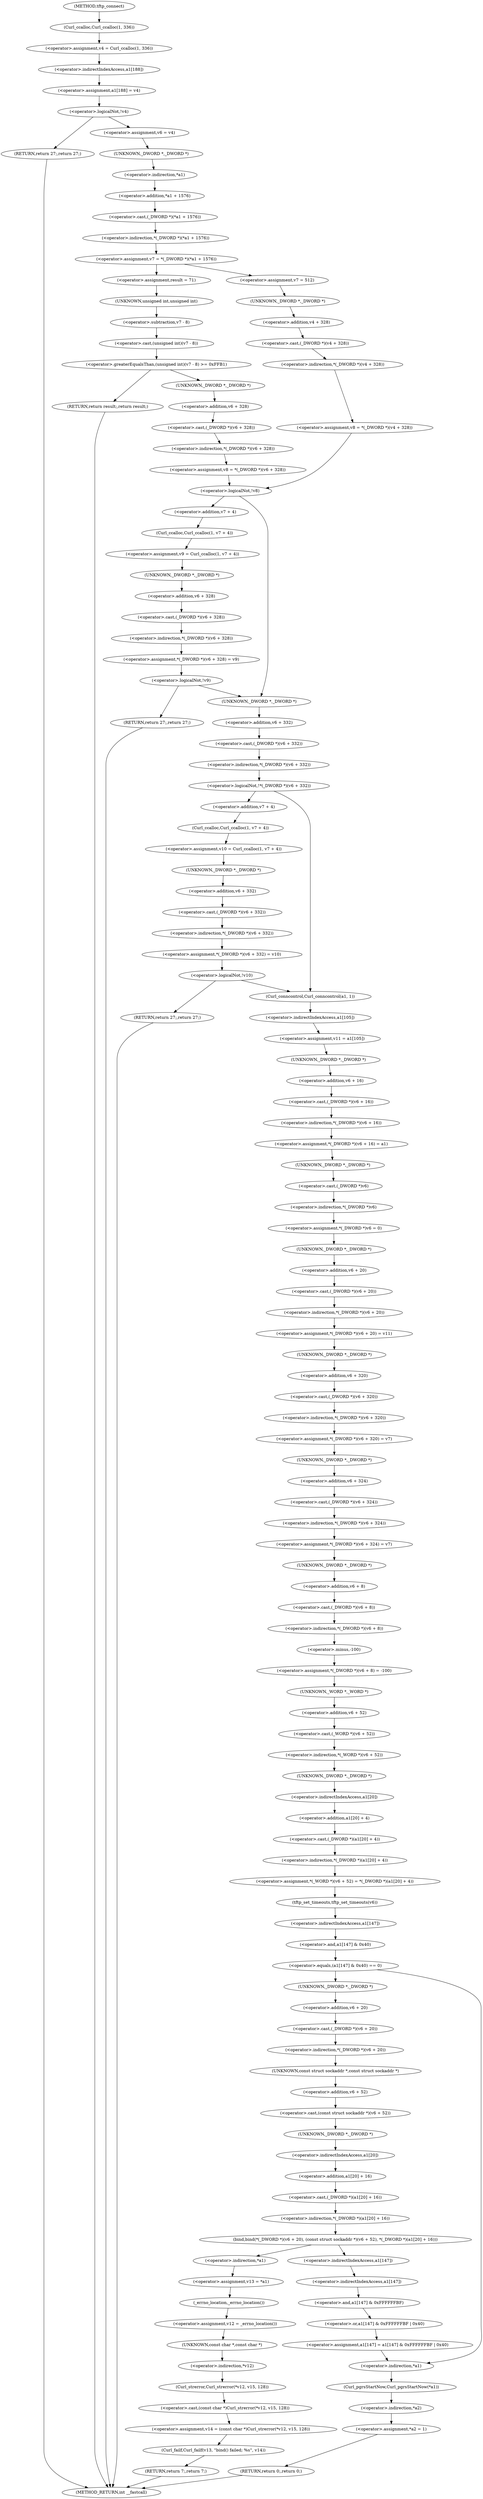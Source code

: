 digraph tftp_connect {  
"1000129" [label = "(<operator>.assignment,v4 = Curl_ccalloc(1, 336))" ]
"1000131" [label = "(Curl_ccalloc,Curl_ccalloc(1, 336))" ]
"1000134" [label = "(<operator>.assignment,a1[188] = v4)" ]
"1000135" [label = "(<operator>.indirectIndexAccess,a1[188])" ]
"1000140" [label = "(<operator>.logicalNot,!v4)" ]
"1000142" [label = "(RETURN,return 27;,return 27;)" ]
"1000144" [label = "(<operator>.assignment,v6 = v4)" ]
"1000147" [label = "(<operator>.assignment,v7 = *(_DWORD *)(*a1 + 1576))" ]
"1000149" [label = "(<operator>.indirection,*(_DWORD *)(*a1 + 1576))" ]
"1000150" [label = "(<operator>.cast,(_DWORD *)(*a1 + 1576))" ]
"1000151" [label = "(UNKNOWN,_DWORD *,_DWORD *)" ]
"1000152" [label = "(<operator>.addition,*a1 + 1576)" ]
"1000153" [label = "(<operator>.indirection,*a1)" ]
"1000159" [label = "(<operator>.assignment,result = 71)" ]
"1000163" [label = "(<operator>.greaterEqualsThan,(unsigned int)(v7 - 8) >= 0xFFB1)" ]
"1000164" [label = "(<operator>.cast,(unsigned int)(v7 - 8))" ]
"1000165" [label = "(UNKNOWN,unsigned int,unsigned int)" ]
"1000166" [label = "(<operator>.subtraction,v7 - 8)" ]
"1000170" [label = "(RETURN,return result;,return result;)" ]
"1000172" [label = "(<operator>.assignment,v8 = *(_DWORD *)(v6 + 328))" ]
"1000174" [label = "(<operator>.indirection,*(_DWORD *)(v6 + 328))" ]
"1000175" [label = "(<operator>.cast,(_DWORD *)(v6 + 328))" ]
"1000176" [label = "(UNKNOWN,_DWORD *,_DWORD *)" ]
"1000177" [label = "(<operator>.addition,v6 + 328)" ]
"1000182" [label = "(<operator>.assignment,v7 = 512)" ]
"1000185" [label = "(<operator>.assignment,v8 = *(_DWORD *)(v4 + 328))" ]
"1000187" [label = "(<operator>.indirection,*(_DWORD *)(v4 + 328))" ]
"1000188" [label = "(<operator>.cast,(_DWORD *)(v4 + 328))" ]
"1000189" [label = "(UNKNOWN,_DWORD *,_DWORD *)" ]
"1000190" [label = "(<operator>.addition,v4 + 328)" ]
"1000194" [label = "(<operator>.logicalNot,!v8)" ]
"1000197" [label = "(<operator>.assignment,v9 = Curl_ccalloc(1, v7 + 4))" ]
"1000199" [label = "(Curl_ccalloc,Curl_ccalloc(1, v7 + 4))" ]
"1000201" [label = "(<operator>.addition,v7 + 4)" ]
"1000204" [label = "(<operator>.assignment,*(_DWORD *)(v6 + 328) = v9)" ]
"1000205" [label = "(<operator>.indirection,*(_DWORD *)(v6 + 328))" ]
"1000206" [label = "(<operator>.cast,(_DWORD *)(v6 + 328))" ]
"1000207" [label = "(UNKNOWN,_DWORD *,_DWORD *)" ]
"1000208" [label = "(<operator>.addition,v6 + 328)" ]
"1000213" [label = "(<operator>.logicalNot,!v9)" ]
"1000215" [label = "(RETURN,return 27;,return 27;)" ]
"1000218" [label = "(<operator>.logicalNot,!*(_DWORD *)(v6 + 332))" ]
"1000219" [label = "(<operator>.indirection,*(_DWORD *)(v6 + 332))" ]
"1000220" [label = "(<operator>.cast,(_DWORD *)(v6 + 332))" ]
"1000221" [label = "(UNKNOWN,_DWORD *,_DWORD *)" ]
"1000222" [label = "(<operator>.addition,v6 + 332)" ]
"1000226" [label = "(<operator>.assignment,v10 = Curl_ccalloc(1, v7 + 4))" ]
"1000228" [label = "(Curl_ccalloc,Curl_ccalloc(1, v7 + 4))" ]
"1000230" [label = "(<operator>.addition,v7 + 4)" ]
"1000233" [label = "(<operator>.assignment,*(_DWORD *)(v6 + 332) = v10)" ]
"1000234" [label = "(<operator>.indirection,*(_DWORD *)(v6 + 332))" ]
"1000235" [label = "(<operator>.cast,(_DWORD *)(v6 + 332))" ]
"1000236" [label = "(UNKNOWN,_DWORD *,_DWORD *)" ]
"1000237" [label = "(<operator>.addition,v6 + 332)" ]
"1000242" [label = "(<operator>.logicalNot,!v10)" ]
"1000244" [label = "(RETURN,return 27;,return 27;)" ]
"1000246" [label = "(Curl_conncontrol,Curl_conncontrol(a1, 1))" ]
"1000249" [label = "(<operator>.assignment,v11 = a1[105])" ]
"1000251" [label = "(<operator>.indirectIndexAccess,a1[105])" ]
"1000254" [label = "(<operator>.assignment,*(_DWORD *)(v6 + 16) = a1)" ]
"1000255" [label = "(<operator>.indirection,*(_DWORD *)(v6 + 16))" ]
"1000256" [label = "(<operator>.cast,(_DWORD *)(v6 + 16))" ]
"1000257" [label = "(UNKNOWN,_DWORD *,_DWORD *)" ]
"1000258" [label = "(<operator>.addition,v6 + 16)" ]
"1000262" [label = "(<operator>.assignment,*(_DWORD *)v6 = 0)" ]
"1000263" [label = "(<operator>.indirection,*(_DWORD *)v6)" ]
"1000264" [label = "(<operator>.cast,(_DWORD *)v6)" ]
"1000265" [label = "(UNKNOWN,_DWORD *,_DWORD *)" ]
"1000268" [label = "(<operator>.assignment,*(_DWORD *)(v6 + 20) = v11)" ]
"1000269" [label = "(<operator>.indirection,*(_DWORD *)(v6 + 20))" ]
"1000270" [label = "(<operator>.cast,(_DWORD *)(v6 + 20))" ]
"1000271" [label = "(UNKNOWN,_DWORD *,_DWORD *)" ]
"1000272" [label = "(<operator>.addition,v6 + 20)" ]
"1000276" [label = "(<operator>.assignment,*(_DWORD *)(v6 + 320) = v7)" ]
"1000277" [label = "(<operator>.indirection,*(_DWORD *)(v6 + 320))" ]
"1000278" [label = "(<operator>.cast,(_DWORD *)(v6 + 320))" ]
"1000279" [label = "(UNKNOWN,_DWORD *,_DWORD *)" ]
"1000280" [label = "(<operator>.addition,v6 + 320)" ]
"1000284" [label = "(<operator>.assignment,*(_DWORD *)(v6 + 324) = v7)" ]
"1000285" [label = "(<operator>.indirection,*(_DWORD *)(v6 + 324))" ]
"1000286" [label = "(<operator>.cast,(_DWORD *)(v6 + 324))" ]
"1000287" [label = "(UNKNOWN,_DWORD *,_DWORD *)" ]
"1000288" [label = "(<operator>.addition,v6 + 324)" ]
"1000292" [label = "(<operator>.assignment,*(_DWORD *)(v6 + 8) = -100)" ]
"1000293" [label = "(<operator>.indirection,*(_DWORD *)(v6 + 8))" ]
"1000294" [label = "(<operator>.cast,(_DWORD *)(v6 + 8))" ]
"1000295" [label = "(UNKNOWN,_DWORD *,_DWORD *)" ]
"1000296" [label = "(<operator>.addition,v6 + 8)" ]
"1000299" [label = "(<operator>.minus,-100)" ]
"1000301" [label = "(<operator>.assignment,*(_WORD *)(v6 + 52) = *(_DWORD *)(a1[20] + 4))" ]
"1000302" [label = "(<operator>.indirection,*(_WORD *)(v6 + 52))" ]
"1000303" [label = "(<operator>.cast,(_WORD *)(v6 + 52))" ]
"1000304" [label = "(UNKNOWN,_WORD *,_WORD *)" ]
"1000305" [label = "(<operator>.addition,v6 + 52)" ]
"1000308" [label = "(<operator>.indirection,*(_DWORD *)(a1[20] + 4))" ]
"1000309" [label = "(<operator>.cast,(_DWORD *)(a1[20] + 4))" ]
"1000310" [label = "(UNKNOWN,_DWORD *,_DWORD *)" ]
"1000311" [label = "(<operator>.addition,a1[20] + 4)" ]
"1000312" [label = "(<operator>.indirectIndexAccess,a1[20])" ]
"1000316" [label = "(tftp_set_timeouts,tftp_set_timeouts(v6))" ]
"1000319" [label = "(<operator>.equals,(a1[147] & 0x40) == 0)" ]
"1000320" [label = "(<operator>.and,a1[147] & 0x40)" ]
"1000321" [label = "(<operator>.indirectIndexAccess,a1[147])" ]
"1000328" [label = "(bind,bind(*(_DWORD *)(v6 + 20), (const struct sockaddr *)(v6 + 52), *(_DWORD *)(a1[20] + 16)))" ]
"1000329" [label = "(<operator>.indirection,*(_DWORD *)(v6 + 20))" ]
"1000330" [label = "(<operator>.cast,(_DWORD *)(v6 + 20))" ]
"1000331" [label = "(UNKNOWN,_DWORD *,_DWORD *)" ]
"1000332" [label = "(<operator>.addition,v6 + 20)" ]
"1000335" [label = "(<operator>.cast,(const struct sockaddr *)(v6 + 52))" ]
"1000336" [label = "(UNKNOWN,const struct sockaddr *,const struct sockaddr *)" ]
"1000337" [label = "(<operator>.addition,v6 + 52)" ]
"1000340" [label = "(<operator>.indirection,*(_DWORD *)(a1[20] + 16))" ]
"1000341" [label = "(<operator>.cast,(_DWORD *)(a1[20] + 16))" ]
"1000342" [label = "(UNKNOWN,_DWORD *,_DWORD *)" ]
"1000343" [label = "(<operator>.addition,a1[20] + 16)" ]
"1000344" [label = "(<operator>.indirectIndexAccess,a1[20])" ]
"1000349" [label = "(<operator>.assignment,v13 = *a1)" ]
"1000351" [label = "(<operator>.indirection,*a1)" ]
"1000353" [label = "(<operator>.assignment,v12 = _errno_location())" ]
"1000355" [label = "(_errno_location,_errno_location())" ]
"1000356" [label = "(<operator>.assignment,v14 = (const char *)Curl_strerror(*v12, v15, 128))" ]
"1000358" [label = "(<operator>.cast,(const char *)Curl_strerror(*v12, v15, 128))" ]
"1000359" [label = "(UNKNOWN,const char *,const char *)" ]
"1000360" [label = "(Curl_strerror,Curl_strerror(*v12, v15, 128))" ]
"1000361" [label = "(<operator>.indirection,*v12)" ]
"1000365" [label = "(Curl_failf,Curl_failf(v13, \"bind() failed; %s\", v14))" ]
"1000369" [label = "(RETURN,return 7;,return 7;)" ]
"1000371" [label = "(<operator>.assignment,a1[147] = a1[147] & 0xFFFFFFBF | 0x40)" ]
"1000372" [label = "(<operator>.indirectIndexAccess,a1[147])" ]
"1000375" [label = "(<operator>.or,a1[147] & 0xFFFFFFBF | 0x40)" ]
"1000376" [label = "(<operator>.and,a1[147] & 0xFFFFFFBF)" ]
"1000377" [label = "(<operator>.indirectIndexAccess,a1[147])" ]
"1000382" [label = "(Curl_pgrsStartNow,Curl_pgrsStartNow(*a1))" ]
"1000383" [label = "(<operator>.indirection,*a1)" ]
"1000385" [label = "(<operator>.assignment,*a2 = 1)" ]
"1000386" [label = "(<operator>.indirection,*a2)" ]
"1000389" [label = "(RETURN,return 0;,return 0;)" ]
"1000113" [label = "(METHOD,tftp_connect)" ]
"1000391" [label = "(METHOD_RETURN,int __fastcall)" ]
  "1000129" -> "1000135" 
  "1000131" -> "1000129" 
  "1000134" -> "1000140" 
  "1000135" -> "1000134" 
  "1000140" -> "1000142" 
  "1000140" -> "1000144" 
  "1000142" -> "1000391" 
  "1000144" -> "1000151" 
  "1000147" -> "1000159" 
  "1000147" -> "1000182" 
  "1000149" -> "1000147" 
  "1000150" -> "1000149" 
  "1000151" -> "1000153" 
  "1000152" -> "1000150" 
  "1000153" -> "1000152" 
  "1000159" -> "1000165" 
  "1000163" -> "1000170" 
  "1000163" -> "1000176" 
  "1000164" -> "1000163" 
  "1000165" -> "1000166" 
  "1000166" -> "1000164" 
  "1000170" -> "1000391" 
  "1000172" -> "1000194" 
  "1000174" -> "1000172" 
  "1000175" -> "1000174" 
  "1000176" -> "1000177" 
  "1000177" -> "1000175" 
  "1000182" -> "1000189" 
  "1000185" -> "1000194" 
  "1000187" -> "1000185" 
  "1000188" -> "1000187" 
  "1000189" -> "1000190" 
  "1000190" -> "1000188" 
  "1000194" -> "1000221" 
  "1000194" -> "1000201" 
  "1000197" -> "1000207" 
  "1000199" -> "1000197" 
  "1000201" -> "1000199" 
  "1000204" -> "1000213" 
  "1000205" -> "1000204" 
  "1000206" -> "1000205" 
  "1000207" -> "1000208" 
  "1000208" -> "1000206" 
  "1000213" -> "1000221" 
  "1000213" -> "1000215" 
  "1000215" -> "1000391" 
  "1000218" -> "1000230" 
  "1000218" -> "1000246" 
  "1000219" -> "1000218" 
  "1000220" -> "1000219" 
  "1000221" -> "1000222" 
  "1000222" -> "1000220" 
  "1000226" -> "1000236" 
  "1000228" -> "1000226" 
  "1000230" -> "1000228" 
  "1000233" -> "1000242" 
  "1000234" -> "1000233" 
  "1000235" -> "1000234" 
  "1000236" -> "1000237" 
  "1000237" -> "1000235" 
  "1000242" -> "1000244" 
  "1000242" -> "1000246" 
  "1000244" -> "1000391" 
  "1000246" -> "1000251" 
  "1000249" -> "1000257" 
  "1000251" -> "1000249" 
  "1000254" -> "1000265" 
  "1000255" -> "1000254" 
  "1000256" -> "1000255" 
  "1000257" -> "1000258" 
  "1000258" -> "1000256" 
  "1000262" -> "1000271" 
  "1000263" -> "1000262" 
  "1000264" -> "1000263" 
  "1000265" -> "1000264" 
  "1000268" -> "1000279" 
  "1000269" -> "1000268" 
  "1000270" -> "1000269" 
  "1000271" -> "1000272" 
  "1000272" -> "1000270" 
  "1000276" -> "1000287" 
  "1000277" -> "1000276" 
  "1000278" -> "1000277" 
  "1000279" -> "1000280" 
  "1000280" -> "1000278" 
  "1000284" -> "1000295" 
  "1000285" -> "1000284" 
  "1000286" -> "1000285" 
  "1000287" -> "1000288" 
  "1000288" -> "1000286" 
  "1000292" -> "1000304" 
  "1000293" -> "1000299" 
  "1000294" -> "1000293" 
  "1000295" -> "1000296" 
  "1000296" -> "1000294" 
  "1000299" -> "1000292" 
  "1000301" -> "1000316" 
  "1000302" -> "1000310" 
  "1000303" -> "1000302" 
  "1000304" -> "1000305" 
  "1000305" -> "1000303" 
  "1000308" -> "1000301" 
  "1000309" -> "1000308" 
  "1000310" -> "1000312" 
  "1000311" -> "1000309" 
  "1000312" -> "1000311" 
  "1000316" -> "1000321" 
  "1000319" -> "1000331" 
  "1000319" -> "1000383" 
  "1000320" -> "1000319" 
  "1000321" -> "1000320" 
  "1000328" -> "1000351" 
  "1000328" -> "1000372" 
  "1000329" -> "1000336" 
  "1000330" -> "1000329" 
  "1000331" -> "1000332" 
  "1000332" -> "1000330" 
  "1000335" -> "1000342" 
  "1000336" -> "1000337" 
  "1000337" -> "1000335" 
  "1000340" -> "1000328" 
  "1000341" -> "1000340" 
  "1000342" -> "1000344" 
  "1000343" -> "1000341" 
  "1000344" -> "1000343" 
  "1000349" -> "1000355" 
  "1000351" -> "1000349" 
  "1000353" -> "1000359" 
  "1000355" -> "1000353" 
  "1000356" -> "1000365" 
  "1000358" -> "1000356" 
  "1000359" -> "1000361" 
  "1000360" -> "1000358" 
  "1000361" -> "1000360" 
  "1000365" -> "1000369" 
  "1000369" -> "1000391" 
  "1000371" -> "1000383" 
  "1000372" -> "1000377" 
  "1000375" -> "1000371" 
  "1000376" -> "1000375" 
  "1000377" -> "1000376" 
  "1000382" -> "1000386" 
  "1000383" -> "1000382" 
  "1000385" -> "1000389" 
  "1000386" -> "1000385" 
  "1000389" -> "1000391" 
  "1000113" -> "1000131" 
}
